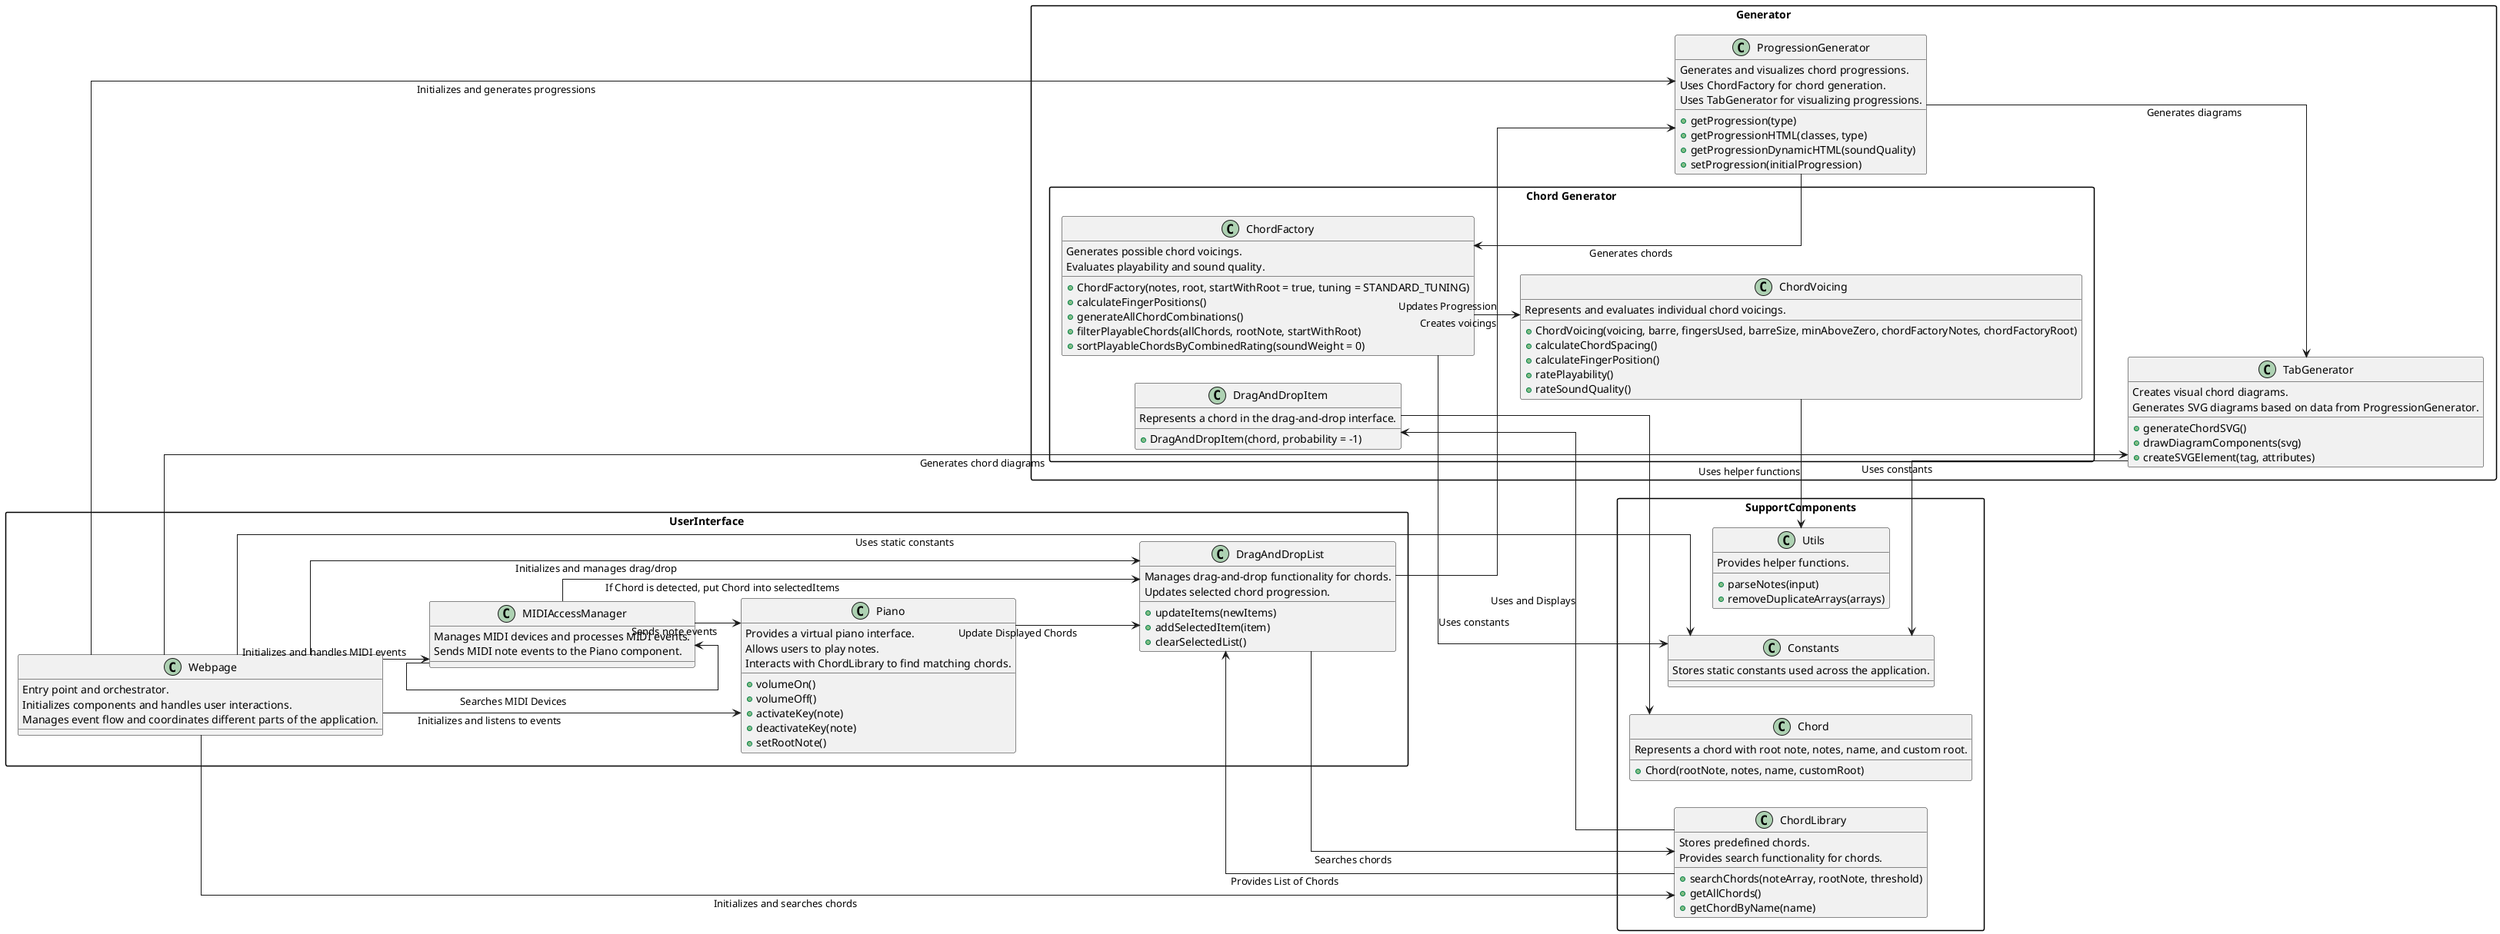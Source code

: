 @startuml klassendiagramm
!define DOMElement class
skinparam packageStyle rect
left to right direction
skinparam linetype ortho



package "SupportComponents" {
    ' Helper functions and utilities
    class Utils {
        Provides helper functions.
        +parseNotes(input)
        +removeDuplicateArrays(arrays)
    }

    ' Constants storage
    class Constants {
        Stores static constants used across the application.
    }

    ' Chord library and search
    class ChordLibrary {
        Stores predefined chords.
        Provides search functionality for chords.
        +searchChords(noteArray, rootNote, threshold)
        +getAllChords()
        +getChordByName(name)
    }

    ' Chord basic representation
    class Chord {
        Represents a chord with root note, notes, name, and custom root.
        +Chord(rootNote, notes, name, customRoot)
    }
}


package "Generator" {
    package "Chord Generator" {
        ' Drag-and-drop chord item
        class DragAndDropItem {
            Represents a chord in the drag-and-drop interface.
            +DragAndDropItem(chord, probability = -1)
        }

        ' Chord voicing and evaluation
        class ChordFactory {
            Generates possible chord voicings.
            Evaluates playability and sound quality.
            +ChordFactory(notes, root, startWithRoot = true, tuning = STANDARD_TUNING)
            +calculateFingerPositions()
            +generateAllChordCombinations()
            +filterPlayableChords(allChords, rootNote, startWithRoot)
            +sortPlayableChordsByCombinedRating(soundWeight = 0)
        }

        ' Chord voicing representation
        class ChordVoicing {
            Represents and evaluates individual chord voicings.
            +ChordVoicing(voicing, barre, fingersUsed, barreSize, minAboveZero, chordFactoryNotes, chordFactoryRoot)
            +calculateChordSpacing()
            +calculateFingerPosition()
            +ratePlayability()
            +rateSoundQuality()
        }
    }

    ' Chord progression generator
    class ProgressionGenerator {
        Generates and visualizes chord progressions.
        Uses ChordFactory for chord generation.
        Uses TabGenerator for visualizing progressions.
        +getProgression(type)
        +getProgressionHTML(classes, type)
        +getProgressionDynamicHTML(soundQuality)
        +setProgression(initialProgression)
    }

    ' Diagram and SVG creation
    class TabGenerator {
        Creates visual chord diagrams.
        Generates SVG diagrams based on data from ProgressionGenerator.
        +generateChordSVG()
        +drawDiagramComponents(svg)
        +createSVGElement(tag, attributes)
    }
}
package "UserInterface" {
    ' Entry point and user interaction orchestrator
    class "Webpage" {
        Entry point and orchestrator.
        Initializes components and handles user interactions.
        Manages event flow and coordinates different parts of the application.
    }

    ' MIDI device and event management
    class MIDIAccessManager {
        Manages MIDI devices and processes MIDI events.
        Sends MIDI note events to the Piano component.
    }

    ' Virtual piano interface
    class Piano {
        Provides a virtual piano interface.
        Allows users to play notes.
        Interacts with ChordLibrary to find matching chords.
        +volumeOn()
        +volumeOff()
        +activateKey(note)
        +deactivateKey(note)
        +setRootNote()
    }

    ' Drag-and-drop list manager
    class DragAndDropList {
        Manages drag-and-drop functionality for chords.
        Updates selected chord progression.
        +updateItems(newItems)
        +addSelectedItem(item)
        +clearSelectedList()
    }
}


' Define interactions and dependencies between classes
"Webpage" -down-> Piano : "Initializes and listens to events"
"Webpage" -down-> MIDIAccessManager : "Initializes and handles MIDI events"
"Webpage" -down-> ChordLibrary : "Initializes and searches chords"
"Webpage" -down-> DragAndDropList : "Initializes and manages drag/drop"
"Webpage" -down-> ProgressionGenerator : "Initializes and generates progressions"
"Webpage" -down-> TabGenerator : "Generates chord diagrams"
"Webpage" -down-> Constants : "Uses static constants"

MIDIAccessManager -down-> Piano : "Sends note events"
MIDIAccessManager -down-> MIDIAccessManager : "Searches MIDI Devices"
MIDIAccessManager -down-> DragAndDropList : "If Chord is detected, put Chord into selectedItems"
Piano -down-> DragAndDropList : "Update Displayed Chords"
ProgressionGenerator -up-> ChordFactory : "Generates chords"
ProgressionGenerator -down-> TabGenerator : "Generates diagrams"
ChordFactory -down-> ChordVoicing : "Creates voicings"

DragAndDropList -down-> ProgressionGenerator : "Updates Progression"

ChordLibrary -down-> DragAndDropList : "Provides List of Chords"
ChordLibrary -down-> DragAndDropItem : "Uses and Displays"
ChordVoicing -down-> Utils : "Uses helper functions"
ChordFactory -down-> Constants : "Uses constants"
TabGenerator -down-> Constants : "Uses constants"

DragAndDropList -down-> ChordLibrary : "Searches chords"
DragAndDropItem -down-> Chord

@enduml
